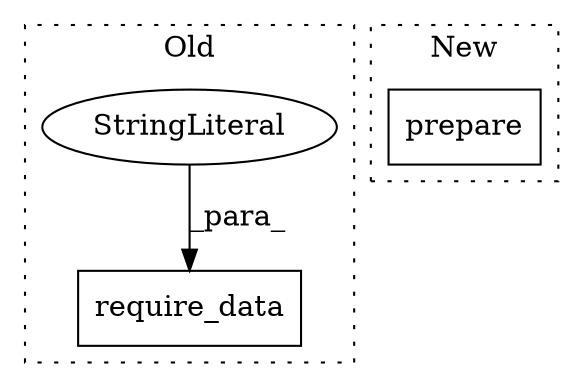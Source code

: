digraph G {
subgraph cluster0 {
1 [label="require_data" a="32" s="21220,21254" l="13,1" shape="box"];
3 [label="StringLiteral" a="45" s="21233" l="21" shape="ellipse"];
label = "Old";
style="dotted";
}
subgraph cluster1 {
2 [label="prepare" a="32" s="21227,21248" l="8,1" shape="box"];
label = "New";
style="dotted";
}
3 -> 1 [label="_para_"];
}
